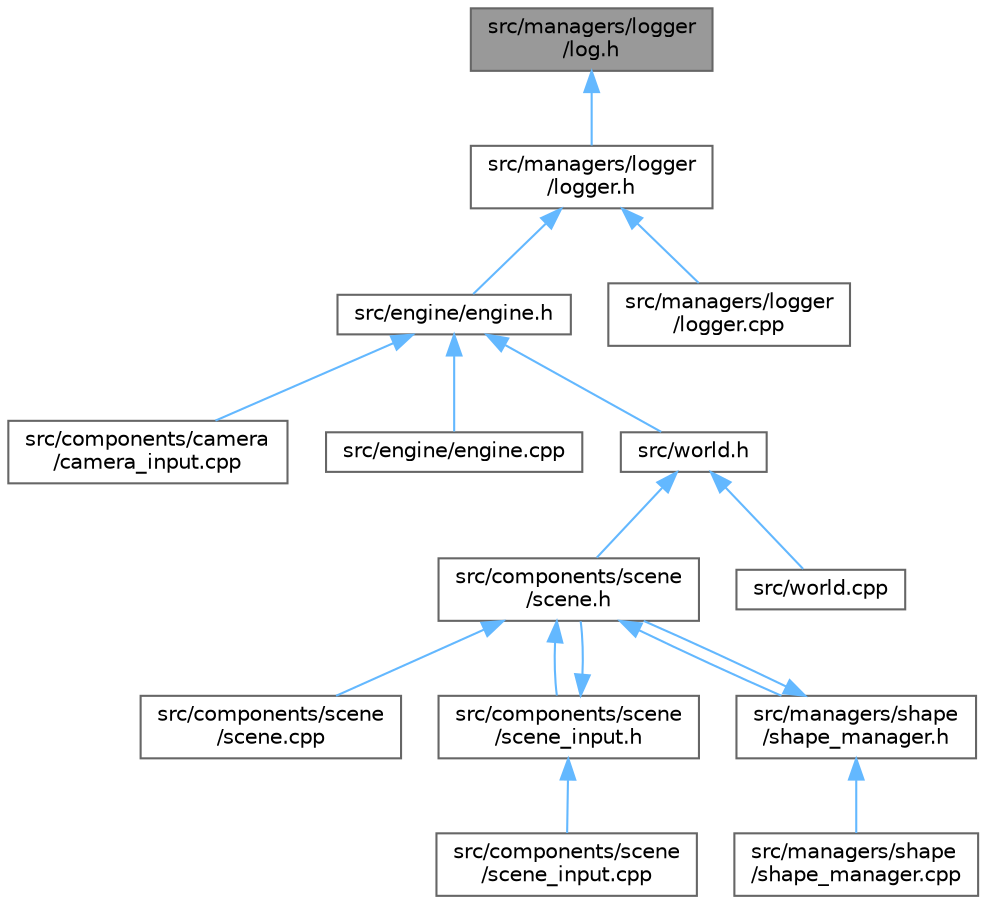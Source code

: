 digraph "src/managers/logger/log.h"
{
 // LATEX_PDF_SIZE
  bgcolor="transparent";
  edge [fontname=Helvetica,fontsize=10,labelfontname=Helvetica,labelfontsize=10];
  node [fontname=Helvetica,fontsize=10,shape=box,height=0.2,width=0.4];
  Node1 [label="src/managers/logger\l/log.h",height=0.2,width=0.4,color="gray40", fillcolor="grey60", style="filled", fontcolor="black",tooltip=" "];
  Node1 -> Node2 [dir="back",color="steelblue1",style="solid"];
  Node2 [label="src/managers/logger\l/logger.h",height=0.2,width=0.4,color="grey40", fillcolor="white", style="filled",URL="$logger_8h.html",tooltip=" "];
  Node2 -> Node3 [dir="back",color="steelblue1",style="solid"];
  Node3 [label="src/engine/engine.h",height=0.2,width=0.4,color="grey40", fillcolor="white", style="filled",URL="$engine_8h.html",tooltip=" "];
  Node3 -> Node4 [dir="back",color="steelblue1",style="solid"];
  Node4 [label="src/components/camera\l/camera_input.cpp",height=0.2,width=0.4,color="grey40", fillcolor="white", style="filled",URL="$camera__input_8cpp.html",tooltip=" "];
  Node3 -> Node5 [dir="back",color="steelblue1",style="solid"];
  Node5 [label="src/engine/engine.cpp",height=0.2,width=0.4,color="grey40", fillcolor="white", style="filled",URL="$engine_8cpp.html",tooltip=" "];
  Node3 -> Node6 [dir="back",color="steelblue1",style="solid"];
  Node6 [label="src/world.h",height=0.2,width=0.4,color="grey40", fillcolor="white", style="filled",URL="$world_8h.html",tooltip=" "];
  Node6 -> Node7 [dir="back",color="steelblue1",style="solid"];
  Node7 [label="src/components/scene\l/scene.h",height=0.2,width=0.4,color="grey40", fillcolor="white", style="filled",URL="$scene_8h.html",tooltip=" "];
  Node7 -> Node8 [dir="back",color="steelblue1",style="solid"];
  Node8 [label="src/components/scene\l/scene.cpp",height=0.2,width=0.4,color="grey40", fillcolor="white", style="filled",URL="$scene_8cpp.html",tooltip=" "];
  Node7 -> Node9 [dir="back",color="steelblue1",style="solid"];
  Node9 [label="src/components/scene\l/scene_input.h",height=0.2,width=0.4,color="grey40", fillcolor="white", style="filled",URL="$scene__input_8h.html",tooltip=" "];
  Node9 -> Node7 [dir="back",color="steelblue1",style="solid"];
  Node9 -> Node10 [dir="back",color="steelblue1",style="solid"];
  Node10 [label="src/components/scene\l/scene_input.cpp",height=0.2,width=0.4,color="grey40", fillcolor="white", style="filled",URL="$scene__input_8cpp.html",tooltip=" "];
  Node7 -> Node11 [dir="back",color="steelblue1",style="solid"];
  Node11 [label="src/managers/shape\l/shape_manager.h",height=0.2,width=0.4,color="grey40", fillcolor="white", style="filled",URL="$shape__manager_8h.html",tooltip=" "];
  Node11 -> Node7 [dir="back",color="steelblue1",style="solid"];
  Node11 -> Node12 [dir="back",color="steelblue1",style="solid"];
  Node12 [label="src/managers/shape\l/shape_manager.cpp",height=0.2,width=0.4,color="grey40", fillcolor="white", style="filled",URL="$shape__manager_8cpp.html",tooltip=" "];
  Node6 -> Node13 [dir="back",color="steelblue1",style="solid"];
  Node13 [label="src/world.cpp",height=0.2,width=0.4,color="grey40", fillcolor="white", style="filled",URL="$world_8cpp.html",tooltip=" "];
  Node2 -> Node14 [dir="back",color="steelblue1",style="solid"];
  Node14 [label="src/managers/logger\l/logger.cpp",height=0.2,width=0.4,color="grey40", fillcolor="white", style="filled",URL="$logger_8cpp.html",tooltip=" "];
}
